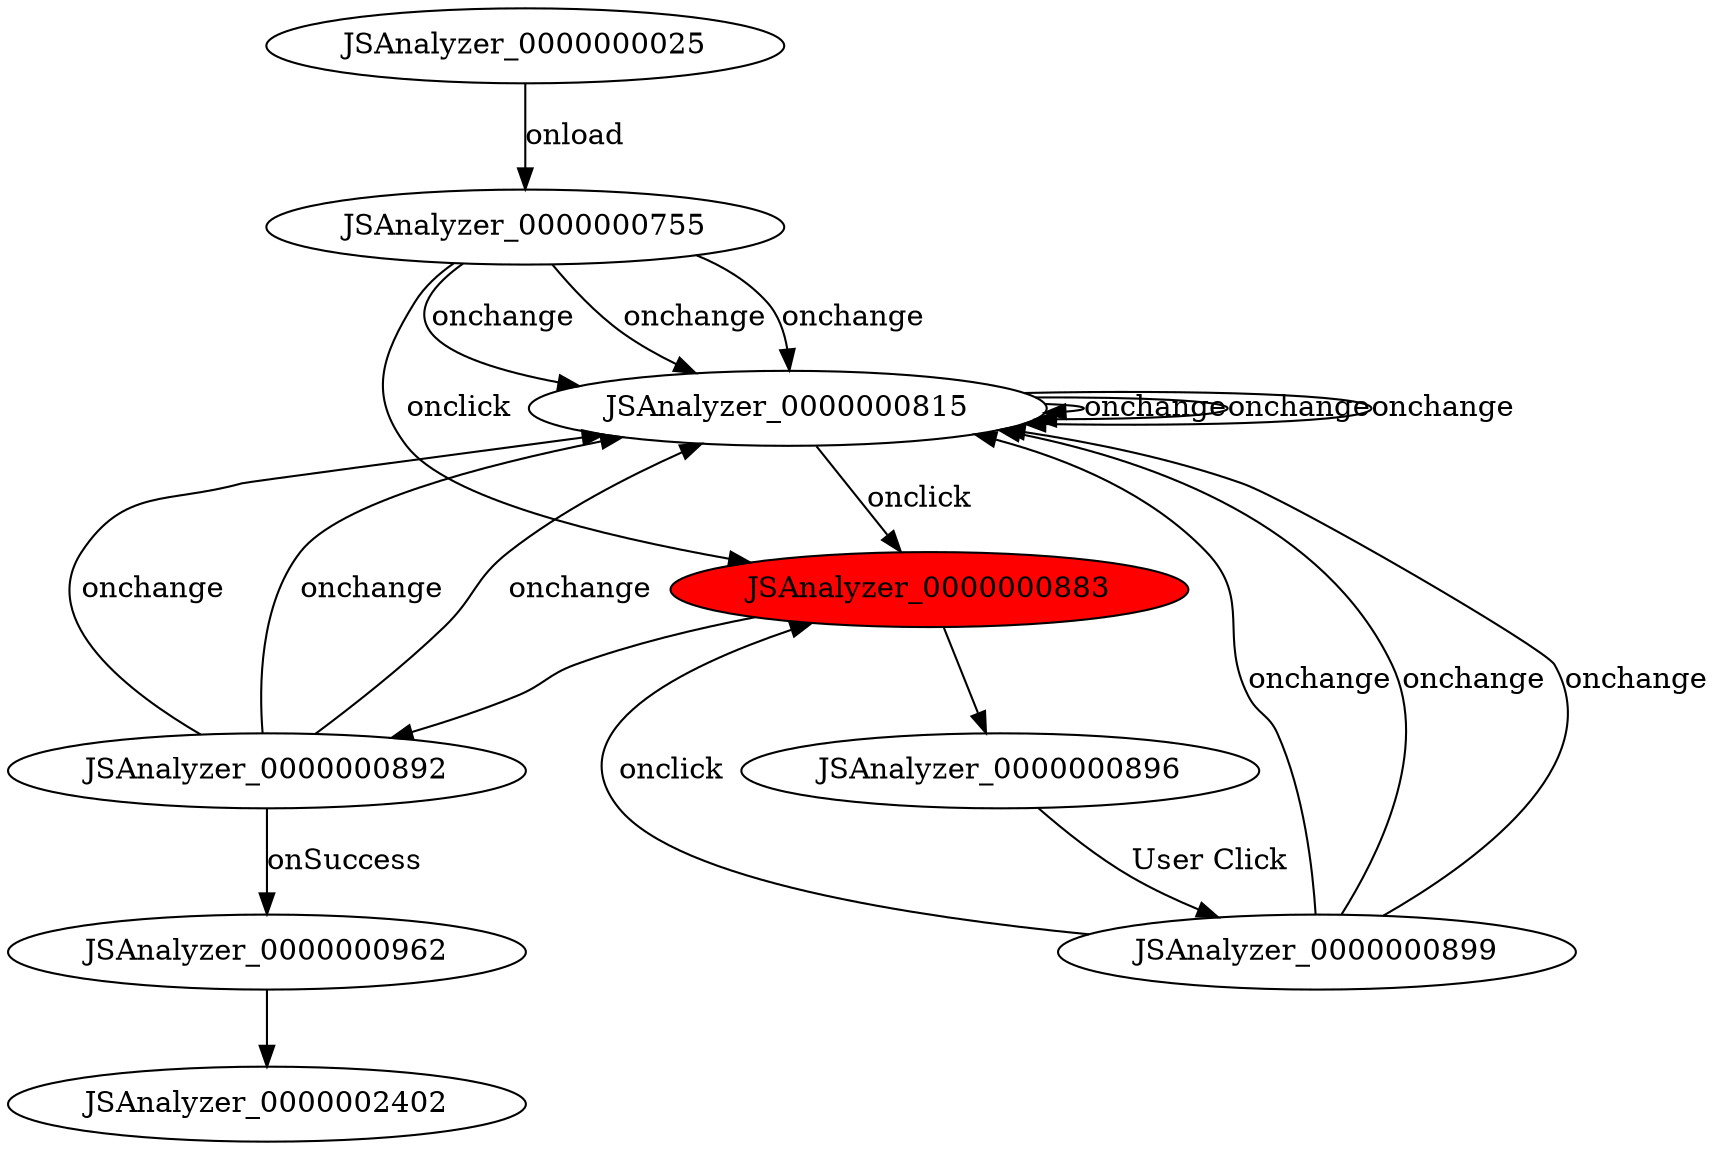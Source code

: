 digraph FSM {
JSAnalyzer_0000000025 [];
JSAnalyzer_0000000755 [];
JSAnalyzer_0000000815 [];
JSAnalyzer_0000000883 [style=filled,fillcolor=red];
JSAnalyzer_0000000892 [];
JSAnalyzer_0000000896 [];
JSAnalyzer_0000000962 [];
JSAnalyzer_0000000899 [];
JSAnalyzer_0000000883 -> JSAnalyzer_0000000892 []
JSAnalyzer_0000000883 -> JSAnalyzer_0000000896 []
JSAnalyzer_0000000025 -> JSAnalyzer_0000000755 [label="onload"]
JSAnalyzer_0000000755 -> JSAnalyzer_0000000815 [label="onchange"]
JSAnalyzer_0000000755 -> JSAnalyzer_0000000815 [label="onchange"]
JSAnalyzer_0000000755 -> JSAnalyzer_0000000815 [label="onchange"]
JSAnalyzer_0000000755 -> JSAnalyzer_0000000883 [label="onclick"]
JSAnalyzer_0000000815 -> JSAnalyzer_0000000815 [label="onchange"]
JSAnalyzer_0000000815 -> JSAnalyzer_0000000815 [label="onchange"]
JSAnalyzer_0000000815 -> JSAnalyzer_0000000815 [label="onchange"]
JSAnalyzer_0000000815 -> JSAnalyzer_0000000883 [label="onclick"]
JSAnalyzer_0000000892 -> JSAnalyzer_0000000962 [label="onSuccess"]
JSAnalyzer_0000000892 -> JSAnalyzer_0000000815 [label="onchange"]
JSAnalyzer_0000000892 -> JSAnalyzer_0000000815 [label="onchange"]
JSAnalyzer_0000000892 -> JSAnalyzer_0000000815 [label="onchange"]
JSAnalyzer_0000000896 -> JSAnalyzer_0000000899 [label="User Click"]
JSAnalyzer_0000000899 -> JSAnalyzer_0000000815 [label="onchange"]
JSAnalyzer_0000000899 -> JSAnalyzer_0000000815 [label="onchange"]
JSAnalyzer_0000000899 -> JSAnalyzer_0000000815 [label="onchange"]
JSAnalyzer_0000000899 -> JSAnalyzer_0000000883 [label="onclick"]
JSAnalyzer_0000000962 -> JSAnalyzer_0000002402 []
}

